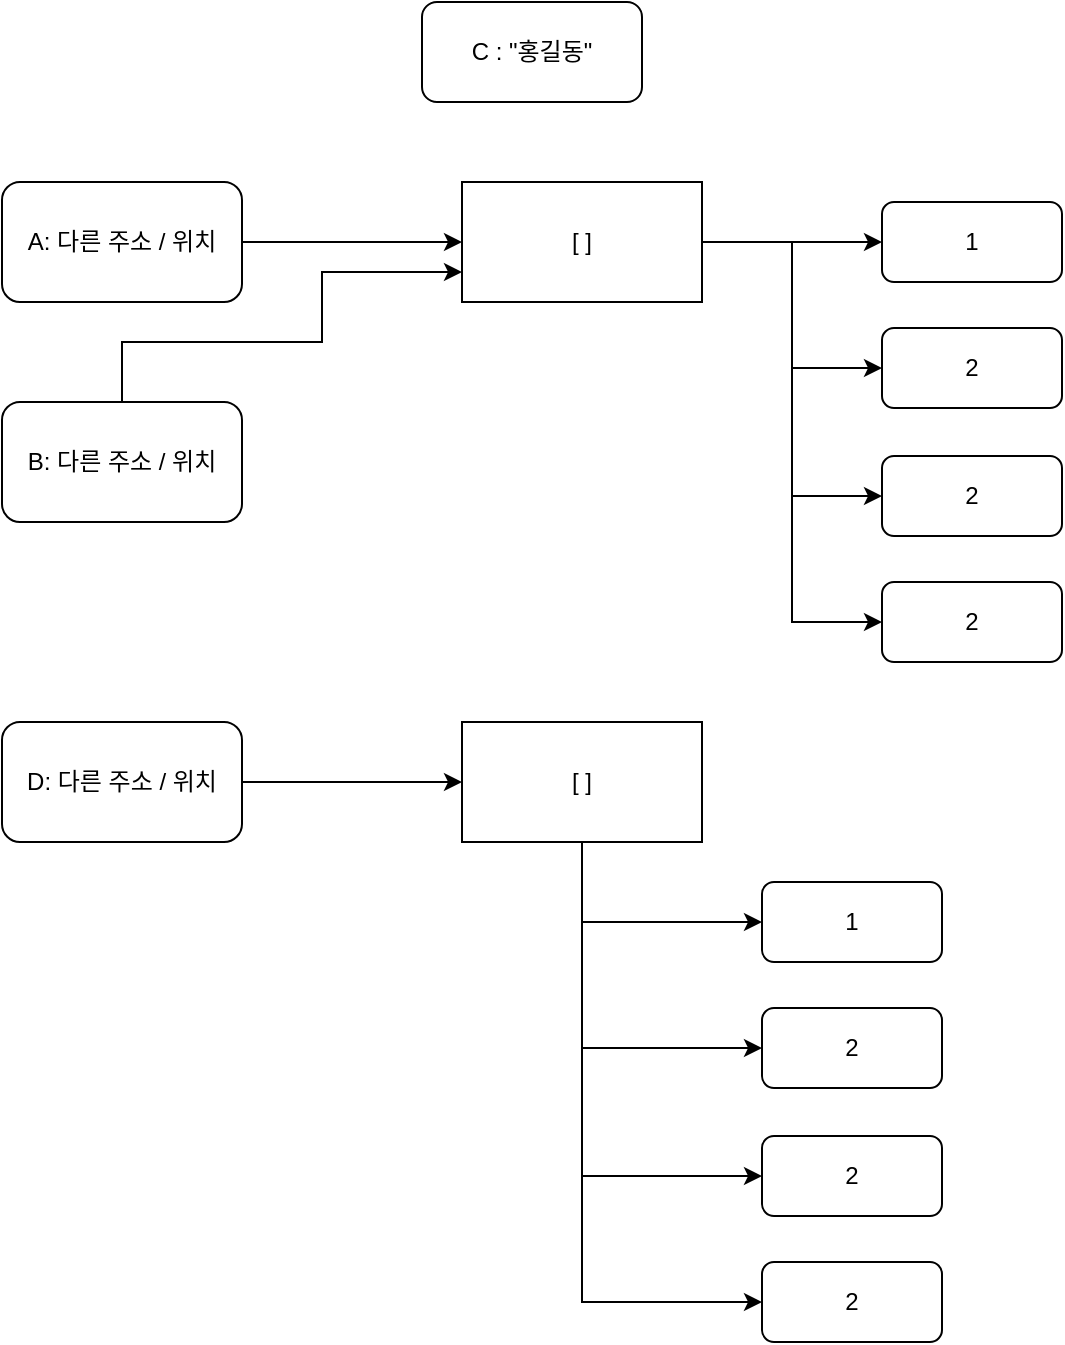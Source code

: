 <mxfile version="20.8.3" type="device"><diagram id="7vI8rJLc8P1sbUn8pkZh" name="페이지-1"><mxGraphModel dx="1122" dy="733" grid="1" gridSize="10" guides="1" tooltips="1" connect="1" arrows="1" fold="1" page="1" pageScale="1" pageWidth="3300" pageHeight="4681" math="0" shadow="0"><root><mxCell id="0"/><mxCell id="1" parent="0"/><mxCell id="wFTyaA-iinwpDNgzXpQp-6" style="edgeStyle=orthogonalEdgeStyle;rounded=0;orthogonalLoop=1;jettySize=auto;html=1;entryX=0;entryY=0.5;entryDx=0;entryDy=0;" edge="1" parent="1" source="wFTyaA-iinwpDNgzXpQp-1" target="wFTyaA-iinwpDNgzXpQp-5"><mxGeometry relative="1" as="geometry"/></mxCell><mxCell id="wFTyaA-iinwpDNgzXpQp-1" value="A: 다른 주소 / 위치" style="rounded=1;whiteSpace=wrap;html=1;" vertex="1" parent="1"><mxGeometry x="80" y="170" width="120" height="60" as="geometry"/></mxCell><mxCell id="wFTyaA-iinwpDNgzXpQp-7" style="edgeStyle=orthogonalEdgeStyle;rounded=0;orthogonalLoop=1;jettySize=auto;html=1;exitX=0.5;exitY=0;exitDx=0;exitDy=0;entryX=0;entryY=0.75;entryDx=0;entryDy=0;" edge="1" parent="1" source="wFTyaA-iinwpDNgzXpQp-2" target="wFTyaA-iinwpDNgzXpQp-5"><mxGeometry relative="1" as="geometry"><Array as="points"><mxPoint x="140" y="250"/><mxPoint x="240" y="250"/><mxPoint x="240" y="215"/></Array></mxGeometry></mxCell><mxCell id="wFTyaA-iinwpDNgzXpQp-2" value="B: 다른 주소 / 위치" style="rounded=1;whiteSpace=wrap;html=1;" vertex="1" parent="1"><mxGeometry x="80" y="280" width="120" height="60" as="geometry"/></mxCell><mxCell id="wFTyaA-iinwpDNgzXpQp-15" style="edgeStyle=orthogonalEdgeStyle;rounded=0;orthogonalLoop=1;jettySize=auto;html=1;exitX=1;exitY=0.5;exitDx=0;exitDy=0;" edge="1" parent="1" source="wFTyaA-iinwpDNgzXpQp-5" target="wFTyaA-iinwpDNgzXpQp-10"><mxGeometry relative="1" as="geometry"/></mxCell><mxCell id="wFTyaA-iinwpDNgzXpQp-16" style="edgeStyle=orthogonalEdgeStyle;rounded=0;orthogonalLoop=1;jettySize=auto;html=1;exitX=1;exitY=0.5;exitDx=0;exitDy=0;entryX=0;entryY=0.5;entryDx=0;entryDy=0;" edge="1" parent="1" source="wFTyaA-iinwpDNgzXpQp-5" target="wFTyaA-iinwpDNgzXpQp-12"><mxGeometry relative="1" as="geometry"/></mxCell><mxCell id="wFTyaA-iinwpDNgzXpQp-17" style="edgeStyle=orthogonalEdgeStyle;rounded=0;orthogonalLoop=1;jettySize=auto;html=1;exitX=1;exitY=0.5;exitDx=0;exitDy=0;entryX=0;entryY=0.5;entryDx=0;entryDy=0;" edge="1" parent="1" source="wFTyaA-iinwpDNgzXpQp-5" target="wFTyaA-iinwpDNgzXpQp-13"><mxGeometry relative="1" as="geometry"/></mxCell><mxCell id="wFTyaA-iinwpDNgzXpQp-18" style="edgeStyle=orthogonalEdgeStyle;rounded=0;orthogonalLoop=1;jettySize=auto;html=1;exitX=1;exitY=0.5;exitDx=0;exitDy=0;entryX=0;entryY=0.5;entryDx=0;entryDy=0;" edge="1" parent="1" source="wFTyaA-iinwpDNgzXpQp-5" target="wFTyaA-iinwpDNgzXpQp-14"><mxGeometry relative="1" as="geometry"/></mxCell><mxCell id="wFTyaA-iinwpDNgzXpQp-5" value="[ ]" style="rounded=0;whiteSpace=wrap;html=1;" vertex="1" parent="1"><mxGeometry x="310" y="170" width="120" height="60" as="geometry"/></mxCell><mxCell id="wFTyaA-iinwpDNgzXpQp-10" value="1" style="rounded=1;whiteSpace=wrap;html=1;" vertex="1" parent="1"><mxGeometry x="520" y="180" width="90" height="40" as="geometry"/></mxCell><mxCell id="wFTyaA-iinwpDNgzXpQp-12" value="2" style="rounded=1;whiteSpace=wrap;html=1;" vertex="1" parent="1"><mxGeometry x="520" y="243" width="90" height="40" as="geometry"/></mxCell><mxCell id="wFTyaA-iinwpDNgzXpQp-13" value="2" style="rounded=1;whiteSpace=wrap;html=1;" vertex="1" parent="1"><mxGeometry x="520" y="307" width="90" height="40" as="geometry"/></mxCell><mxCell id="wFTyaA-iinwpDNgzXpQp-14" value="2" style="rounded=1;whiteSpace=wrap;html=1;" vertex="1" parent="1"><mxGeometry x="520" y="370" width="90" height="40" as="geometry"/></mxCell><mxCell id="wFTyaA-iinwpDNgzXpQp-26" style="edgeStyle=orthogonalEdgeStyle;rounded=0;orthogonalLoop=1;jettySize=auto;html=1;exitX=0.5;exitY=1;exitDx=0;exitDy=0;entryX=0;entryY=0.5;entryDx=0;entryDy=0;" edge="1" parent="1" source="wFTyaA-iinwpDNgzXpQp-19" target="wFTyaA-iinwpDNgzXpQp-22"><mxGeometry relative="1" as="geometry"/></mxCell><mxCell id="wFTyaA-iinwpDNgzXpQp-27" style="edgeStyle=orthogonalEdgeStyle;rounded=0;orthogonalLoop=1;jettySize=auto;html=1;exitX=0.5;exitY=1;exitDx=0;exitDy=0;entryX=0;entryY=0.5;entryDx=0;entryDy=0;" edge="1" parent="1" source="wFTyaA-iinwpDNgzXpQp-19" target="wFTyaA-iinwpDNgzXpQp-23"><mxGeometry relative="1" as="geometry"/></mxCell><mxCell id="wFTyaA-iinwpDNgzXpQp-28" style="edgeStyle=orthogonalEdgeStyle;rounded=0;orthogonalLoop=1;jettySize=auto;html=1;exitX=0.5;exitY=1;exitDx=0;exitDy=0;entryX=0;entryY=0.5;entryDx=0;entryDy=0;" edge="1" parent="1" source="wFTyaA-iinwpDNgzXpQp-19" target="wFTyaA-iinwpDNgzXpQp-24"><mxGeometry relative="1" as="geometry"/></mxCell><mxCell id="wFTyaA-iinwpDNgzXpQp-29" style="edgeStyle=orthogonalEdgeStyle;rounded=0;orthogonalLoop=1;jettySize=auto;html=1;exitX=0.5;exitY=1;exitDx=0;exitDy=0;entryX=0;entryY=0.5;entryDx=0;entryDy=0;" edge="1" parent="1" source="wFTyaA-iinwpDNgzXpQp-19" target="wFTyaA-iinwpDNgzXpQp-25"><mxGeometry relative="1" as="geometry"/></mxCell><mxCell id="wFTyaA-iinwpDNgzXpQp-19" value="[ ]" style="rounded=0;whiteSpace=wrap;html=1;" vertex="1" parent="1"><mxGeometry x="310" y="440" width="120" height="60" as="geometry"/></mxCell><mxCell id="wFTyaA-iinwpDNgzXpQp-21" style="edgeStyle=orthogonalEdgeStyle;rounded=0;orthogonalLoop=1;jettySize=auto;html=1;exitX=1;exitY=0.5;exitDx=0;exitDy=0;" edge="1" parent="1" source="wFTyaA-iinwpDNgzXpQp-20" target="wFTyaA-iinwpDNgzXpQp-19"><mxGeometry relative="1" as="geometry"/></mxCell><mxCell id="wFTyaA-iinwpDNgzXpQp-20" value="D: 다른 주소 / 위치" style="rounded=1;whiteSpace=wrap;html=1;" vertex="1" parent="1"><mxGeometry x="80" y="440" width="120" height="60" as="geometry"/></mxCell><mxCell id="wFTyaA-iinwpDNgzXpQp-22" value="1" style="rounded=1;whiteSpace=wrap;html=1;" vertex="1" parent="1"><mxGeometry x="460" y="520" width="90" height="40" as="geometry"/></mxCell><mxCell id="wFTyaA-iinwpDNgzXpQp-23" value="2" style="rounded=1;whiteSpace=wrap;html=1;" vertex="1" parent="1"><mxGeometry x="460" y="583" width="90" height="40" as="geometry"/></mxCell><mxCell id="wFTyaA-iinwpDNgzXpQp-24" value="2" style="rounded=1;whiteSpace=wrap;html=1;" vertex="1" parent="1"><mxGeometry x="460" y="647" width="90" height="40" as="geometry"/></mxCell><mxCell id="wFTyaA-iinwpDNgzXpQp-25" value="2" style="rounded=1;whiteSpace=wrap;html=1;" vertex="1" parent="1"><mxGeometry x="460" y="710" width="90" height="40" as="geometry"/></mxCell><mxCell id="wFTyaA-iinwpDNgzXpQp-30" value="C : &quot;홍길동&quot;" style="rounded=1;whiteSpace=wrap;html=1;" vertex="1" parent="1"><mxGeometry x="290" y="80" width="110" height="50" as="geometry"/></mxCell></root></mxGraphModel></diagram></mxfile>